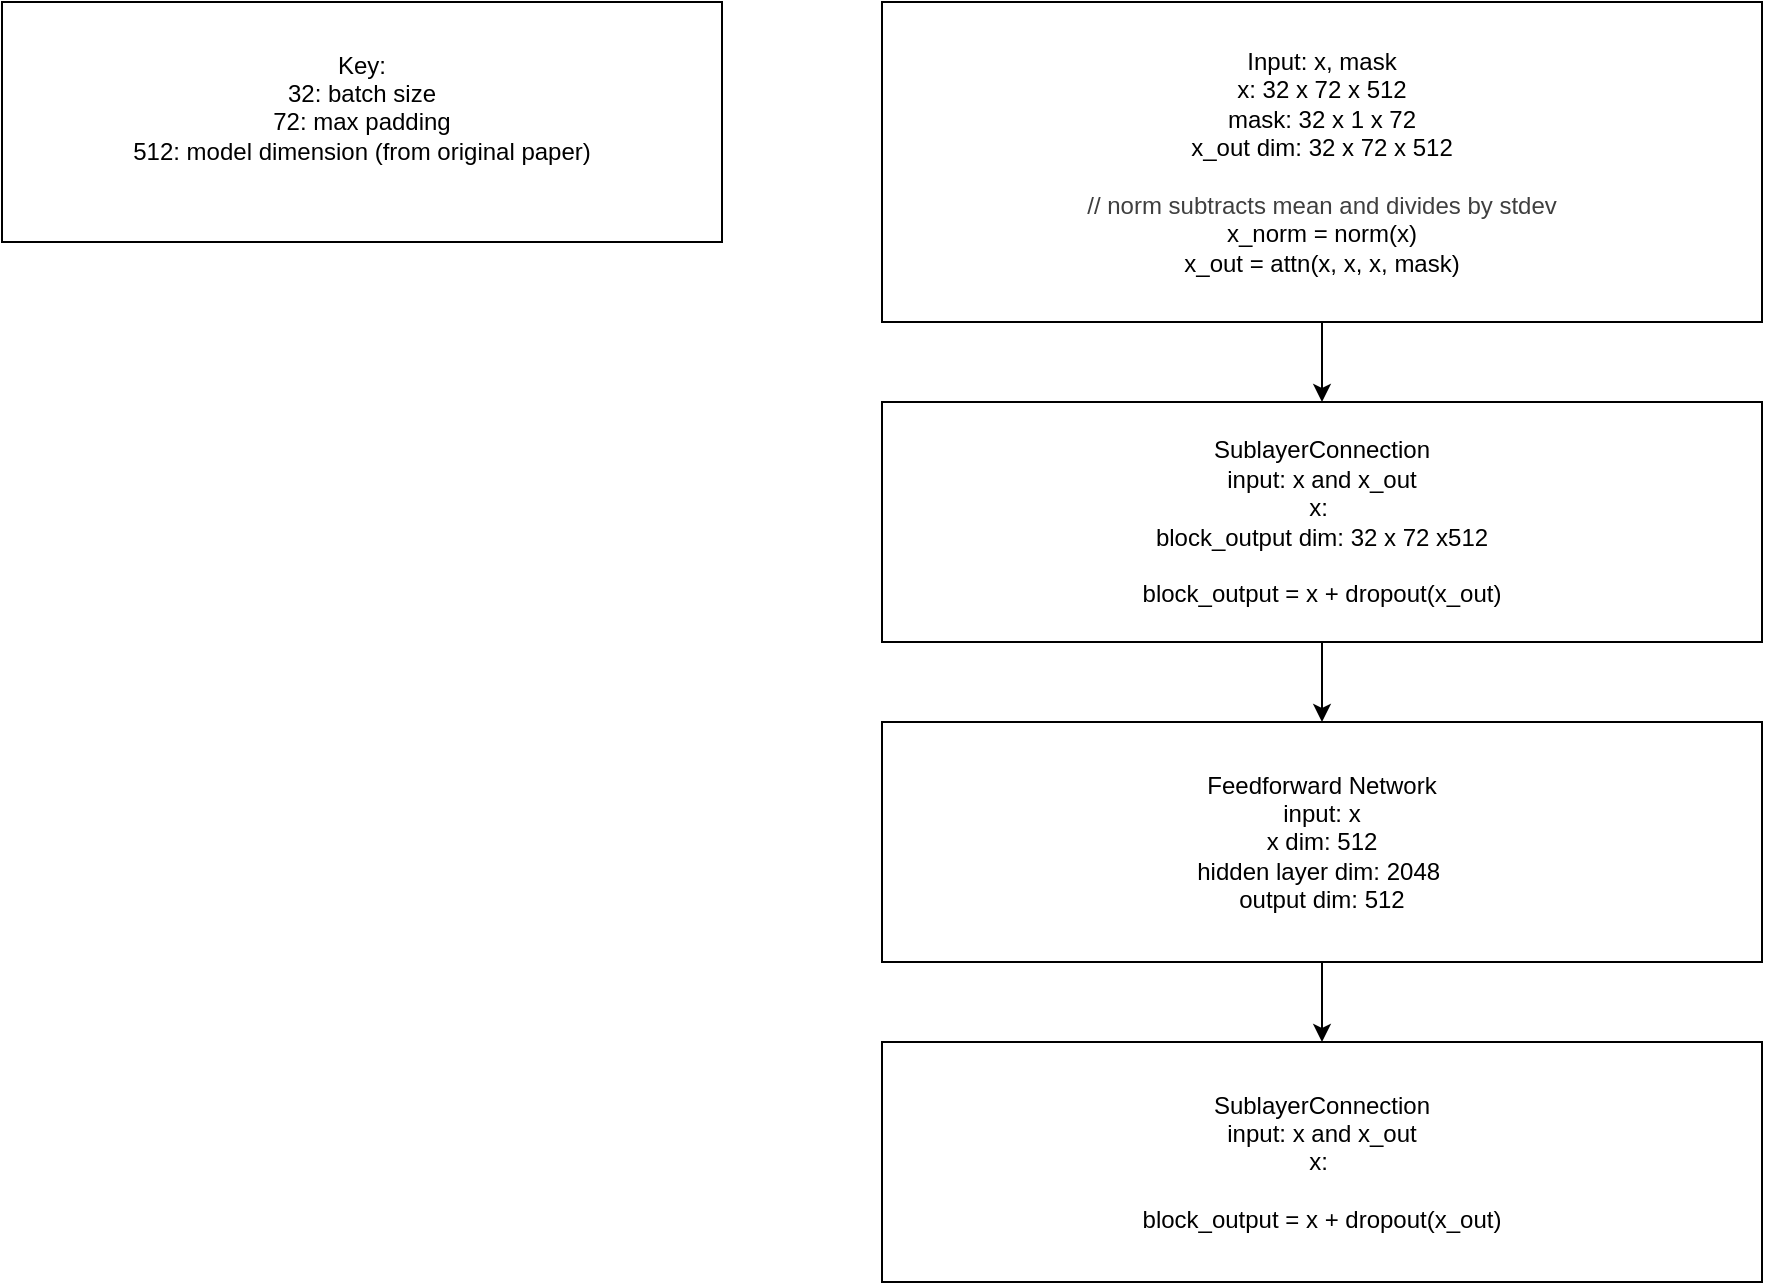 <mxfile>
    <diagram id="g52y65K4JWWqF7R7UsAd" name="architecture">
        <mxGraphModel dx="1412" dy="425" grid="1" gridSize="10" guides="1" tooltips="1" connect="1" arrows="1" fold="1" page="1" pageScale="1" pageWidth="850" pageHeight="1100" math="0" shadow="0">
            <root>
                <mxCell id="0"/>
                <mxCell id="1" parent="0"/>
                <mxCell id="6" style="edgeStyle=none;html=1;" parent="1" source="2" target="5" edge="1">
                    <mxGeometry relative="1" as="geometry"/>
                </mxCell>
                <mxCell id="2" value="SublayerConnection&lt;div&gt;input: x and x_out&lt;/div&gt;&lt;div&gt;x:&amp;nbsp;&lt;/div&gt;&lt;div&gt;block_output dim: 32 x 72 x512&lt;/div&gt;&lt;div&gt;&lt;br&gt;&lt;/div&gt;&lt;div&gt;block_output = x + dropout(x_out)&lt;/div&gt;" style="rounded=0;whiteSpace=wrap;html=1;" parent="1" vertex="1">
                    <mxGeometry x="80" y="480" width="440" height="120" as="geometry"/>
                </mxCell>
                <mxCell id="4" value="" style="edgeStyle=none;html=1;" parent="1" source="3" target="2" edge="1">
                    <mxGeometry relative="1" as="geometry"/>
                </mxCell>
                <mxCell id="3" value="&lt;div&gt;Input: x, mask&lt;/div&gt;&lt;div&gt;x: 32 x 72 x 512&lt;/div&gt;&lt;div&gt;mask: 32 x 1 x 72&lt;/div&gt;&lt;div&gt;x_out dim: 32 x 72 x 512&lt;/div&gt;&lt;div&gt;&lt;br&gt;&lt;/div&gt;&lt;div&gt;&lt;span style=&quot;color: rgb(63, 63, 63);&quot;&gt;// norm subtracts mean and divides by stdev&lt;/span&gt;&lt;/div&gt;&lt;div&gt;x_norm = norm(x)&lt;/div&gt;&lt;div&gt;x_out = attn(x, x, x, mask)&lt;/div&gt;" style="rounded=0;whiteSpace=wrap;html=1;" parent="1" vertex="1">
                    <mxGeometry x="80" y="280" width="440" height="160" as="geometry"/>
                </mxCell>
                <mxCell id="8" style="edgeStyle=none;html=1;" parent="1" source="5" target="7" edge="1">
                    <mxGeometry relative="1" as="geometry"/>
                </mxCell>
                <mxCell id="5" value="Feedforward Network&lt;br&gt;input: x&lt;div&gt;&lt;font color=&quot;#000000&quot;&gt;x dim: 512&lt;br&gt;&lt;/font&gt;&lt;div&gt;hidden layer dim: 2048&amp;nbsp;&lt;/div&gt;&lt;/div&gt;&lt;div&gt;output dim: 512&lt;/div&gt;" style="rounded=0;whiteSpace=wrap;html=1;" parent="1" vertex="1">
                    <mxGeometry x="80" y="640" width="440" height="120" as="geometry"/>
                </mxCell>
                <mxCell id="7" value="SublayerConnection&lt;div&gt;input: x and x_out&lt;/div&gt;&lt;div&gt;x:&amp;nbsp;&lt;/div&gt;&lt;div&gt;&lt;br&gt;&lt;/div&gt;&lt;div&gt;block_output = x + dropout(x_out)&lt;/div&gt;" style="rounded=0;whiteSpace=wrap;html=1;" parent="1" vertex="1">
                    <mxGeometry x="80" y="800" width="440" height="120" as="geometry"/>
                </mxCell>
                <mxCell id="9" value="Key:&lt;div&gt;32: batch size&lt;/div&gt;&lt;div&gt;72: max padding&lt;/div&gt;&lt;div&gt;512: model dimension (from original paper)&lt;/div&gt;&lt;div&gt;&lt;br&gt;&lt;/div&gt;" style="rounded=0;whiteSpace=wrap;html=1;" vertex="1" parent="1">
                    <mxGeometry x="-360" y="280" width="360" height="120" as="geometry"/>
                </mxCell>
            </root>
        </mxGraphModel>
    </diagram>
</mxfile>